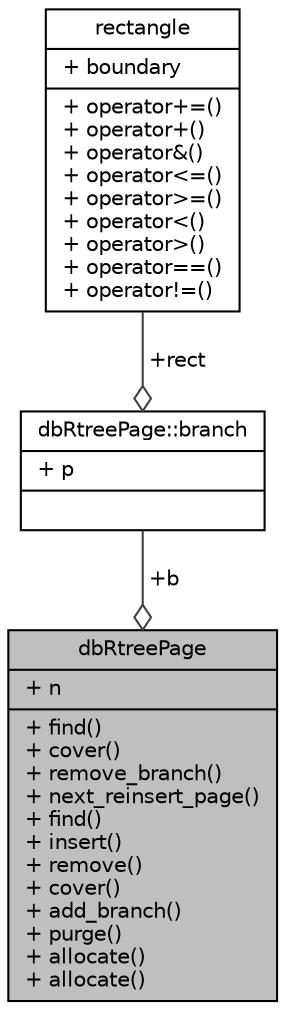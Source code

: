 digraph "dbRtreePage"
{
 // INTERACTIVE_SVG=YES
 // LATEX_PDF_SIZE
  edge [fontname="Helvetica",fontsize="10",labelfontname="Helvetica",labelfontsize="10"];
  node [fontname="Helvetica",fontsize="10",shape=record];
  Node1 [label="{dbRtreePage\n|+ n\l|+ find()\l+ cover()\l+ remove_branch()\l+ next_reinsert_page()\l+ find()\l+ insert()\l+ remove()\l+ cover()\l+ add_branch()\l+ purge()\l+ allocate()\l+ allocate()\l}",height=0.2,width=0.4,color="black", fillcolor="grey75", style="filled", fontcolor="black",tooltip=" "];
  Node2 -> Node1 [color="grey25",fontsize="10",style="solid",label=" +b" ,arrowhead="odiamond",fontname="Helvetica"];
  Node2 [label="{dbRtreePage::branch\n|+ p\l|}",height=0.2,width=0.4,color="black", fillcolor="white", style="filled",URL="$structdbRtreePage_1_1branch.html",tooltip=" "];
  Node3 -> Node2 [color="grey25",fontsize="10",style="solid",label=" +rect" ,arrowhead="odiamond",fontname="Helvetica"];
  Node3 [label="{rectangle\n|+ boundary\l|+ operator+=()\l+ operator+()\l+ operator&()\l+ operator\<=()\l+ operator\>=()\l+ operator\<()\l+ operator\>()\l+ operator==()\l+ operator!=()\l}",height=0.2,width=0.4,color="black", fillcolor="white", style="filled",URL="$classrectangle.html",tooltip=" "];
}
